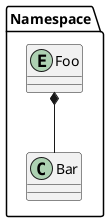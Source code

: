 {
  "sha1": "brbbc8v4gx0r0vk1ni6o4thksijxqlx",
  "insertion": {
    "when": "2024-05-30T20:48:22.142Z",
    "url": "https://forum.plantuml.net/16398/structs-do-not-function-properly-within-a-namespace?show=17286#c17286",
    "user": "plantuml@gmail.com"
  }
}
@startuml
namespace Namespace {
    entity Foo {}
    class Bar {}
}
Namespace.Foo *-- Namespace.Bar
@enduml
